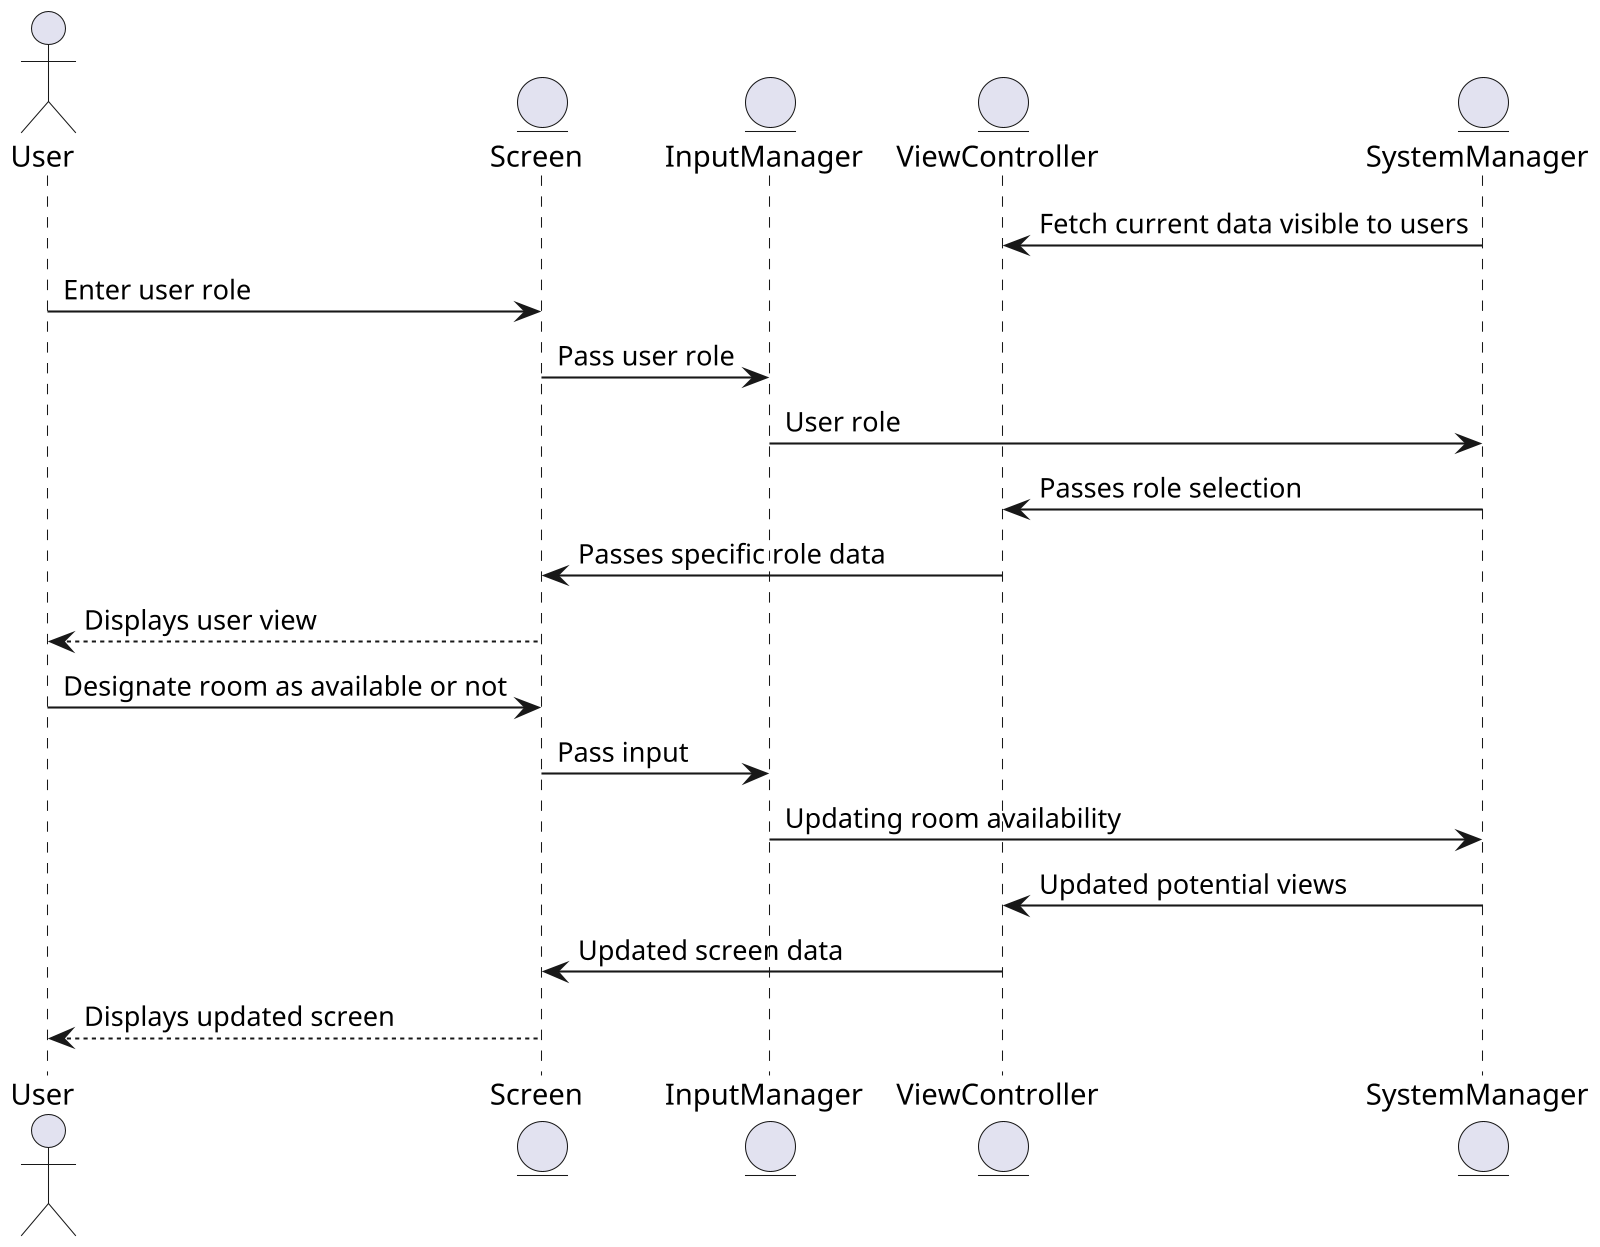 @startuml AssignRoomStatusSD
skinparam dpi 200
skinparam DefaultFontName Inconsolata

' Defines all participants (actors and entities)
actor User
entity Screen
entity InputManager
entity ViewController
entity SystemManager

' Sequence flow of user selecting role and getting specific display
SystemManager -> ViewController : Fetch current data visible to users
User -> Screen : Enter user role
Screen -> InputManager : Pass user role
InputManager -> SystemManager : User role
SystemManager -> ViewController : Passes role selection
ViewController -> Screen : Passes specific role data
Screen --> User : Displays user view

' Sequence flow for assigning room status
' Note: not all users would be able to accomplish this
' because the screen simply wouldn't display the option
User -> Screen : Designate room as available or not
Screen -> InputManager : Pass input
InputManager -> SystemManager : Updating room availability
SystemManager -> ViewController : Updated potential views
ViewController -> Screen : Updated screen data
Screen --> User : Displays updated screen

@enduml